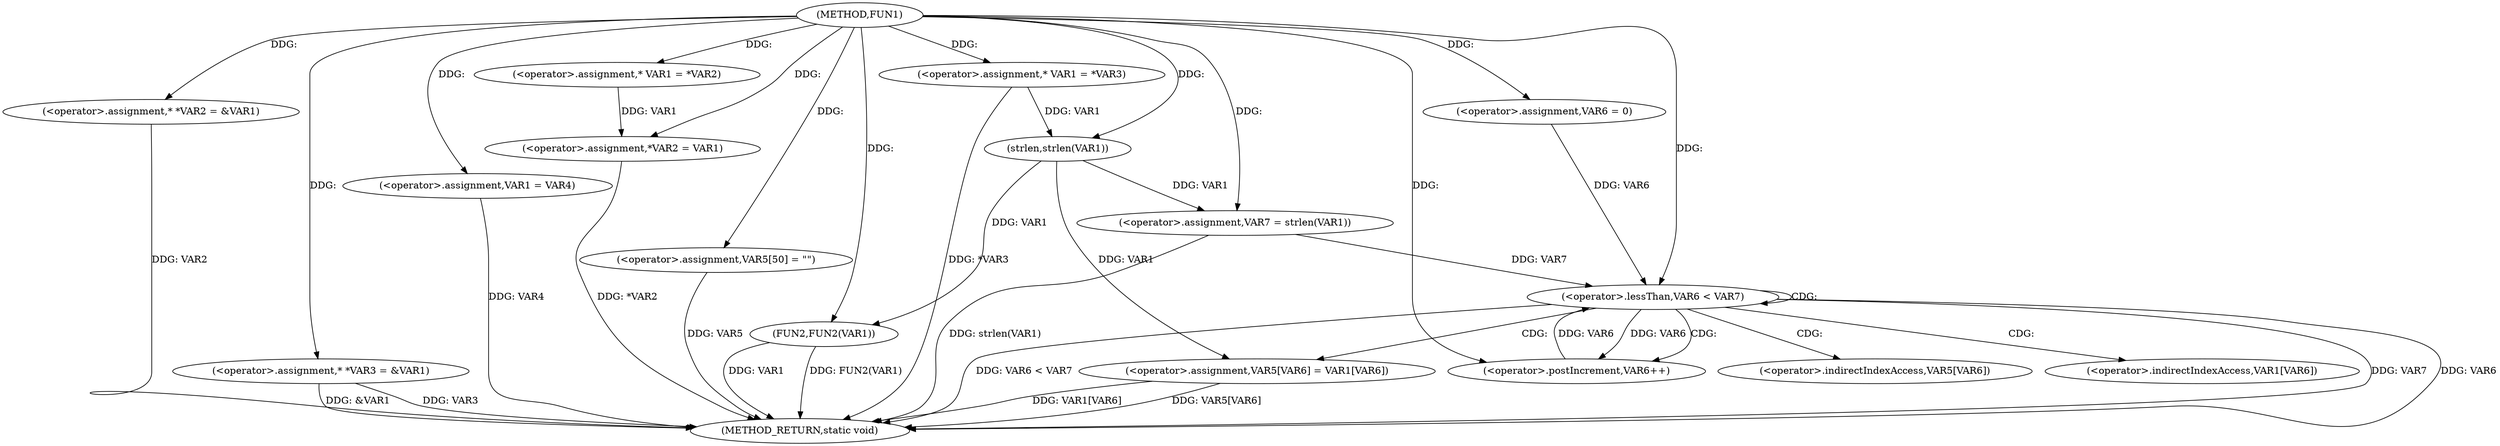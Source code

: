 digraph FUN1 {  
"1000100" [label = "(METHOD,FUN1)" ]
"1000163" [label = "(METHOD_RETURN,static void)" ]
"1000104" [label = "(<operator>.assignment,* *VAR2 = &VAR1)" ]
"1000109" [label = "(<operator>.assignment,* *VAR3 = &VAR1)" ]
"1000114" [label = "(<operator>.assignment,VAR1 = VAR4)" ]
"1000119" [label = "(<operator>.assignment,* VAR1 = *VAR2)" ]
"1000123" [label = "(<operator>.assignment,*VAR2 = VAR1)" ]
"1000129" [label = "(<operator>.assignment,* VAR1 = *VAR3)" ]
"1000135" [label = "(<operator>.assignment,VAR5[50] = \"\")" ]
"1000140" [label = "(<operator>.assignment,VAR7 = strlen(VAR1))" ]
"1000142" [label = "(strlen,strlen(VAR1))" ]
"1000145" [label = "(<operator>.assignment,VAR6 = 0)" ]
"1000148" [label = "(<operator>.lessThan,VAR6 < VAR7)" ]
"1000151" [label = "(<operator>.postIncrement,VAR6++)" ]
"1000154" [label = "(<operator>.assignment,VAR5[VAR6] = VAR1[VAR6])" ]
"1000161" [label = "(FUN2,FUN2(VAR1))" ]
"1000155" [label = "(<operator>.indirectIndexAccess,VAR5[VAR6])" ]
"1000158" [label = "(<operator>.indirectIndexAccess,VAR1[VAR6])" ]
  "1000140" -> "1000163"  [ label = "DDG: strlen(VAR1)"] 
  "1000104" -> "1000163"  [ label = "DDG: VAR2"] 
  "1000148" -> "1000163"  [ label = "DDG: VAR7"] 
  "1000161" -> "1000163"  [ label = "DDG: VAR1"] 
  "1000154" -> "1000163"  [ label = "DDG: VAR5[VAR6]"] 
  "1000154" -> "1000163"  [ label = "DDG: VAR1[VAR6]"] 
  "1000148" -> "1000163"  [ label = "DDG: VAR6"] 
  "1000148" -> "1000163"  [ label = "DDG: VAR6 < VAR7"] 
  "1000109" -> "1000163"  [ label = "DDG: VAR3"] 
  "1000135" -> "1000163"  [ label = "DDG: VAR5"] 
  "1000114" -> "1000163"  [ label = "DDG: VAR4"] 
  "1000109" -> "1000163"  [ label = "DDG: &VAR1"] 
  "1000161" -> "1000163"  [ label = "DDG: FUN2(VAR1)"] 
  "1000129" -> "1000163"  [ label = "DDG: *VAR3"] 
  "1000123" -> "1000163"  [ label = "DDG: *VAR2"] 
  "1000100" -> "1000104"  [ label = "DDG: "] 
  "1000100" -> "1000109"  [ label = "DDG: "] 
  "1000100" -> "1000114"  [ label = "DDG: "] 
  "1000100" -> "1000119"  [ label = "DDG: "] 
  "1000119" -> "1000123"  [ label = "DDG: VAR1"] 
  "1000100" -> "1000123"  [ label = "DDG: "] 
  "1000100" -> "1000129"  [ label = "DDG: "] 
  "1000100" -> "1000135"  [ label = "DDG: "] 
  "1000142" -> "1000140"  [ label = "DDG: VAR1"] 
  "1000100" -> "1000140"  [ label = "DDG: "] 
  "1000129" -> "1000142"  [ label = "DDG: VAR1"] 
  "1000100" -> "1000142"  [ label = "DDG: "] 
  "1000100" -> "1000145"  [ label = "DDG: "] 
  "1000151" -> "1000148"  [ label = "DDG: VAR6"] 
  "1000145" -> "1000148"  [ label = "DDG: VAR6"] 
  "1000100" -> "1000148"  [ label = "DDG: "] 
  "1000140" -> "1000148"  [ label = "DDG: VAR7"] 
  "1000148" -> "1000151"  [ label = "DDG: VAR6"] 
  "1000100" -> "1000151"  [ label = "DDG: "] 
  "1000142" -> "1000154"  [ label = "DDG: VAR1"] 
  "1000142" -> "1000161"  [ label = "DDG: VAR1"] 
  "1000100" -> "1000161"  [ label = "DDG: "] 
  "1000148" -> "1000155"  [ label = "CDG: "] 
  "1000148" -> "1000154"  [ label = "CDG: "] 
  "1000148" -> "1000151"  [ label = "CDG: "] 
  "1000148" -> "1000148"  [ label = "CDG: "] 
  "1000148" -> "1000158"  [ label = "CDG: "] 
}
